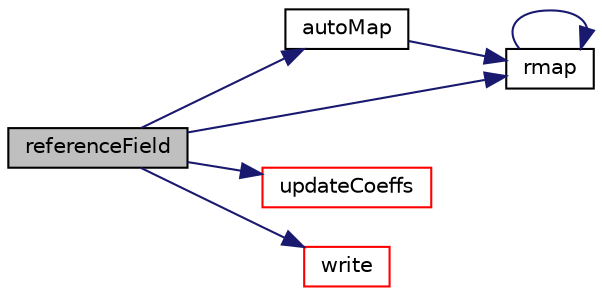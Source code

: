 digraph "referenceField"
{
  bgcolor="transparent";
  edge [fontname="Helvetica",fontsize="10",labelfontname="Helvetica",labelfontsize="10"];
  node [fontname="Helvetica",fontsize="10",shape=record];
  rankdir="LR";
  Node32 [label="referenceField",height=0.2,width=0.4,color="black", fillcolor="grey75", style="filled", fontcolor="black"];
  Node32 -> Node33 [color="midnightblue",fontsize="10",style="solid",fontname="Helvetica"];
  Node33 [label="autoMap",height=0.2,width=0.4,color="black",URL="$a23113.html#a0ab0c43ce90d756c88dd81e3d0a9eef5",tooltip="Map (and resize as needed) from self given a mapping object. "];
  Node33 -> Node34 [color="midnightblue",fontsize="10",style="solid",fontname="Helvetica"];
  Node34 [label="rmap",height=0.2,width=0.4,color="black",URL="$a23113.html#abe233fd0f00c5f2012c2a8f57f20f5cb",tooltip="Reverse map the given fvPatchField onto this fvPatchField. "];
  Node34 -> Node34 [color="midnightblue",fontsize="10",style="solid",fontname="Helvetica"];
  Node32 -> Node34 [color="midnightblue",fontsize="10",style="solid",fontname="Helvetica"];
  Node32 -> Node35 [color="midnightblue",fontsize="10",style="solid",fontname="Helvetica"];
  Node35 [label="updateCoeffs",height=0.2,width=0.4,color="red",URL="$a23113.html#a7e24eafac629d3733181cd942d4c902f",tooltip="Update the coefficients associated with the patch field. "];
  Node32 -> Node44 [color="midnightblue",fontsize="10",style="solid",fontname="Helvetica"];
  Node44 [label="write",height=0.2,width=0.4,color="red",URL="$a23113.html#a293fdfec8bdfbd5c3913ab4c9f3454ff",tooltip="Write. "];
}
